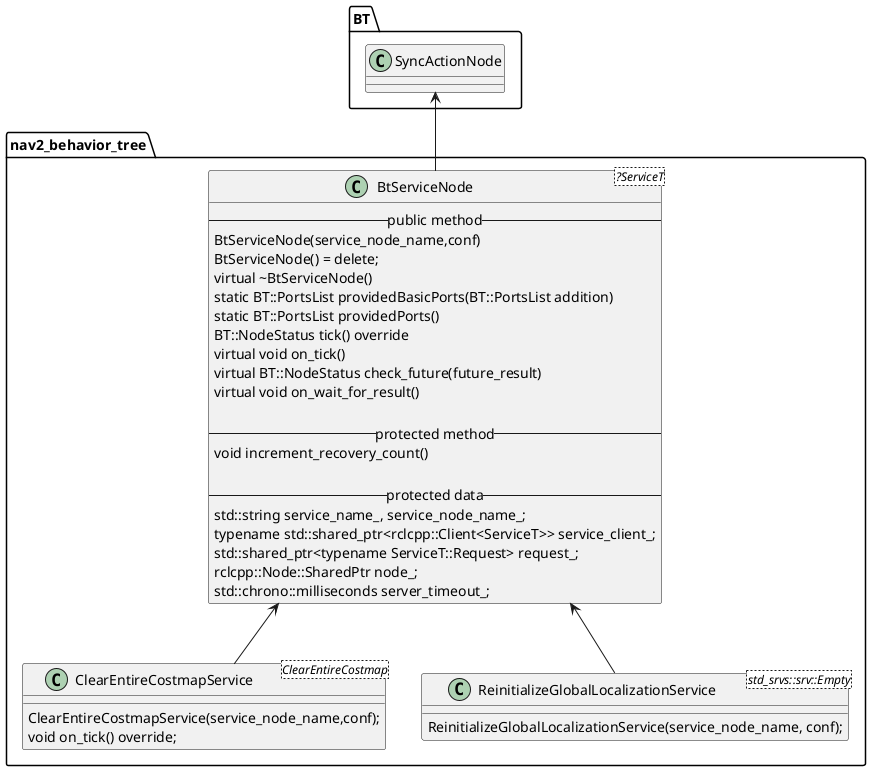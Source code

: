 @startuml
'https://plantuml.com/class-diagram

namespace nav2_behavior_tree{
class BtServiceNode<?ServiceT>{
-- public method --
BtServiceNode(service_node_name,conf)
BtServiceNode() = delete;
virtual ~BtServiceNode()
static BT::PortsList providedBasicPorts(BT::PortsList addition)
static BT::PortsList providedPorts()
BT::NodeStatus tick() override
virtual void on_tick()
virtual BT::NodeStatus check_future(future_result)
virtual void on_wait_for_result()

-- protected method --
void increment_recovery_count()

-- protected data --
std::string service_name_, service_node_name_;
typename std::shared_ptr<rclcpp::Client<ServiceT>> service_client_;
std::shared_ptr<typename ServiceT::Request> request_;
rclcpp::Node::SharedPtr node_;
std::chrono::milliseconds server_timeout_;
}

class ClearEntireCostmapService<ClearEntireCostmap>{
ClearEntireCostmapService(service_node_name,conf);
void on_tick() override;
}
class ReinitializeGlobalLocalizationService<std_srvs::srv::Empty>{
ReinitializeGlobalLocalizationService(service_node_name, conf);
}

BtServiceNode <-- ReinitializeGlobalLocalizationService
BtServiceNode <-- ClearEntireCostmapService
}

BT.SyncActionNode <-- nav2_behavior_tree.BtServiceNode

@enduml